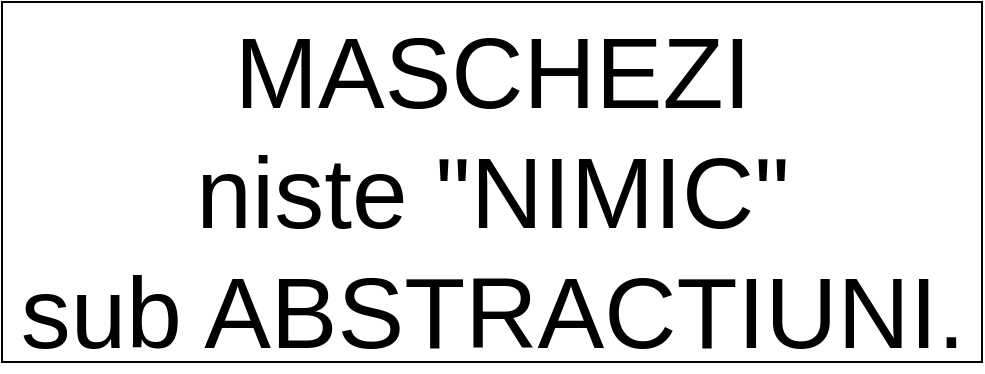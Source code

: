 <mxfile version="17.4.6" type="github">
  <diagram id="e6MQDJOo1JDz0f-PG9CA" name="Page-1">
    <mxGraphModel dx="680" dy="739" grid="1" gridSize="10" guides="1" tooltips="1" connect="1" arrows="1" fold="1" page="1" pageScale="1" pageWidth="850" pageHeight="1100" math="0" shadow="0">
      <root>
        <mxCell id="0" />
        <mxCell id="1" parent="0" />
        <mxCell id="wMBXeVA5mV-6V7a7DI8x-1" value="&lt;font style=&quot;font-size: 50px&quot;&gt;MASCHEZI&lt;br&gt;niste &quot;NIMIC&quot;&lt;br&gt;sub ABSTRACTIUNI.&lt;br&gt;&lt;/font&gt;" style="text;html=1;align=center;verticalAlign=middle;resizable=0;points=[];autosize=1;strokeColor=none;fillColor=none;" vertex="1" parent="1">
          <mxGeometry x="60" y="160" width="490" height="90" as="geometry" />
        </mxCell>
        <mxCell id="wMBXeVA5mV-6V7a7DI8x-2" value="" style="rounded=0;whiteSpace=wrap;html=1;fontSize=50;fillColor=none;" vertex="1" parent="1">
          <mxGeometry x="60" y="110" width="490" height="180" as="geometry" />
        </mxCell>
      </root>
    </mxGraphModel>
  </diagram>
</mxfile>
